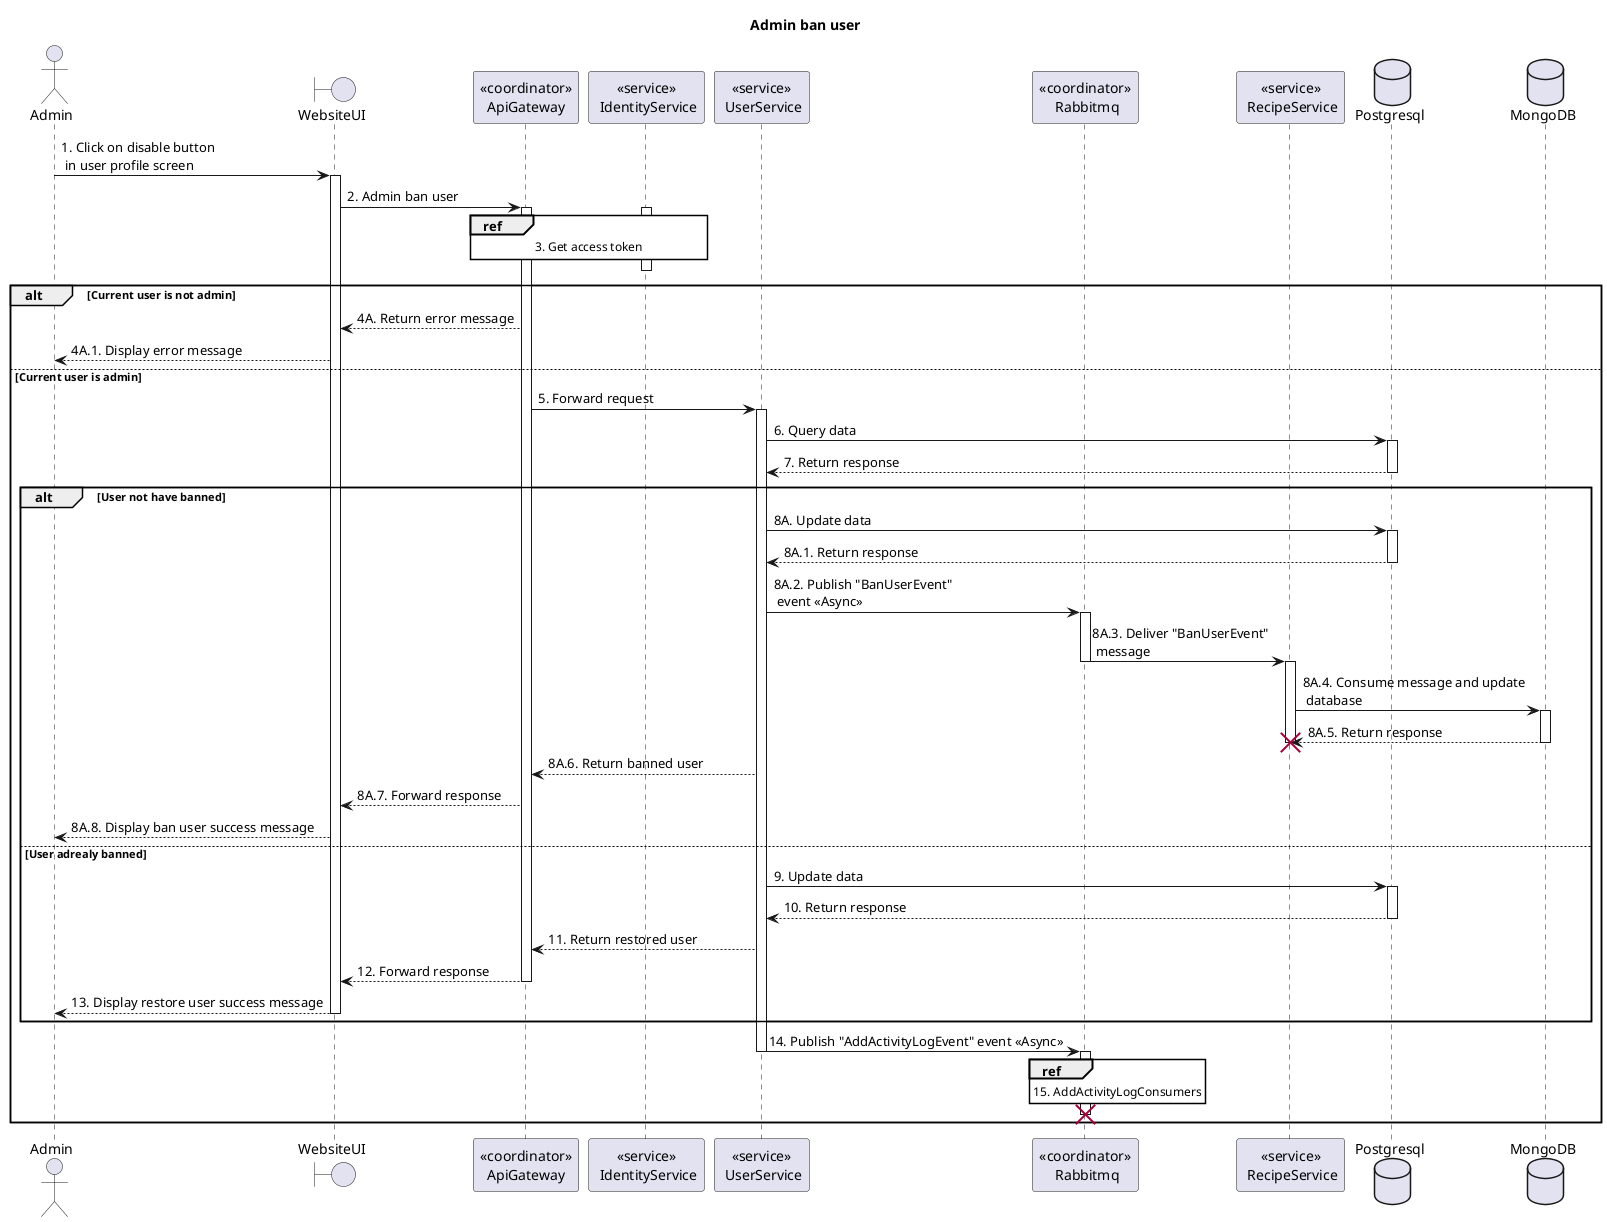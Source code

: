 @startuml Sequence
title "Admin ban user"

' Style section
<style>
  sequenceDiagram {
    reference {
      BackGroundColor white
    }
}
</style>

actor Admin
boundary WebsiteUI
participant "<<coordinator>>\nApiGateway" as ApiGateway
participant "<<service>>\n IdentityService" as IdentityService
participant "<<service>>\n UserService" as UserService
participant "<<coordinator>>\n Rabbitmq" as Rabbitmq
participant "<<service>>\n RecipeService" as RecipeService
database Postgresql
database MongoDB

Admin -> WebsiteUI ++: 1. Click on disable button \n in user profile screen
WebsiteUI -> ApiGateway ++: 2. Admin ban user

activate IdentityService
ref over ApiGateway, IdentityService: 3. Get access token
ApiGateway -[hidden]-> IdentityService
deactivate IdentityService

alt Current user is not admin
    WebsiteUI <-- ApiGateway: 4A. Return error message
    Admin <-- WebsiteUI: 4A.1. Display error message
else Current user is admin
    ApiGateway -> UserService ++: 5. Forward request
    UserService -> Postgresql++: 6. Query data
    UserService <-- Postgresql--: 7. Return response
    alt User not have banned
      UserService -> Postgresql++: 8A. Update data
      UserService <-- Postgresql--: 8A.1. Return response
      UserService -> Rabbitmq: 8A.2. Publish "BanUserEvent" \n event <<Async>>
      activate Rabbitmq
      Rabbitmq -> RecipeService: 8A.3. Deliver "BanUserEvent"\n message
      deactivate Rabbitmq
      activate RecipeService
      RecipeService -> MongoDB++: 8A.4. Consume message and update \n database
      RecipeService <-- MongoDB--: 8A.5. Return response
      deactivate RecipeService
      destroy RecipeService
      ApiGateway <-- UserService: 8A.6. Return banned user
      WebsiteUI <-- ApiGateway: 8A.7. Forward response
      Admin <-- WebsiteUI: 8A.8. Display ban user success message
    else User adrealy banned
      UserService -> Postgresql++: 9. Update data
      UserService <-- Postgresql--: 10. Return response
      ApiGateway <-- UserService: 11. Return restored user
      WebsiteUI <-- ApiGateway--: 12. Forward response
      Admin <-- WebsiteUI--: 13. Display restore user success message
    end alt
    UserService -> Rabbitmq: 14. Publish "AddActivityLogEvent" event <<Async>>
    deactivate UserService
    activate Rabbitmq
    ref over Rabbitmq: 15. AddActivityLogConsumers
    Rabbitmq -[hidden]> 
    destroy Rabbitmq
end alt


@enduml